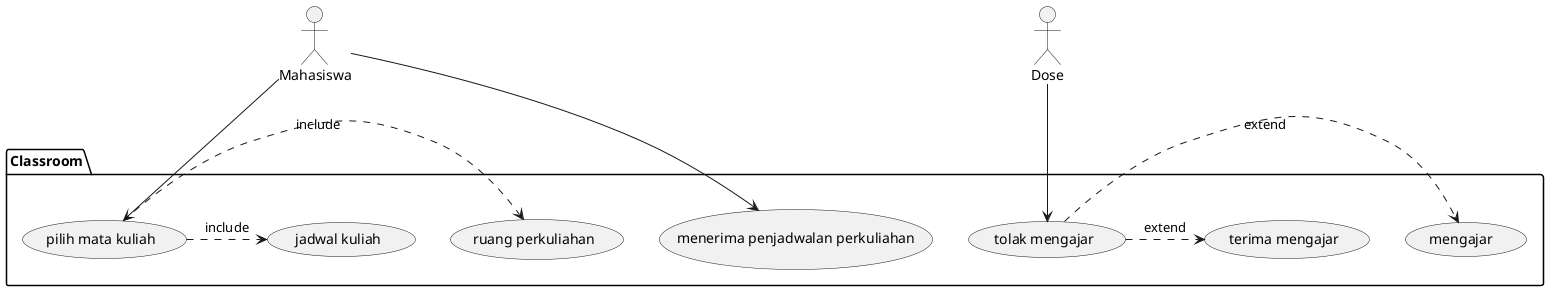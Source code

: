 @startuml Academic

actor Mahasiswa as mhs
actor Dose as dsn

package Classroom {
    usecase "pilih mata kuliah" as U1
    usecase "jadwal kuliah" as U2
    usecase "ruang perkuliahan" as U3
    usecase "menerima penjadwalan perkuliahan" as U4
    usecase "mengajar " as U5
    usecase "terima mengajar" as U6
    usecase "tolak mengajar" as U7
}

mhs --> U1
U1 .> U2 : include
U1 .> U3 : include
mhs --> U4
dsn --> U7
U7 .> U6 : extend
U7 .> U5 : extend

@enduml